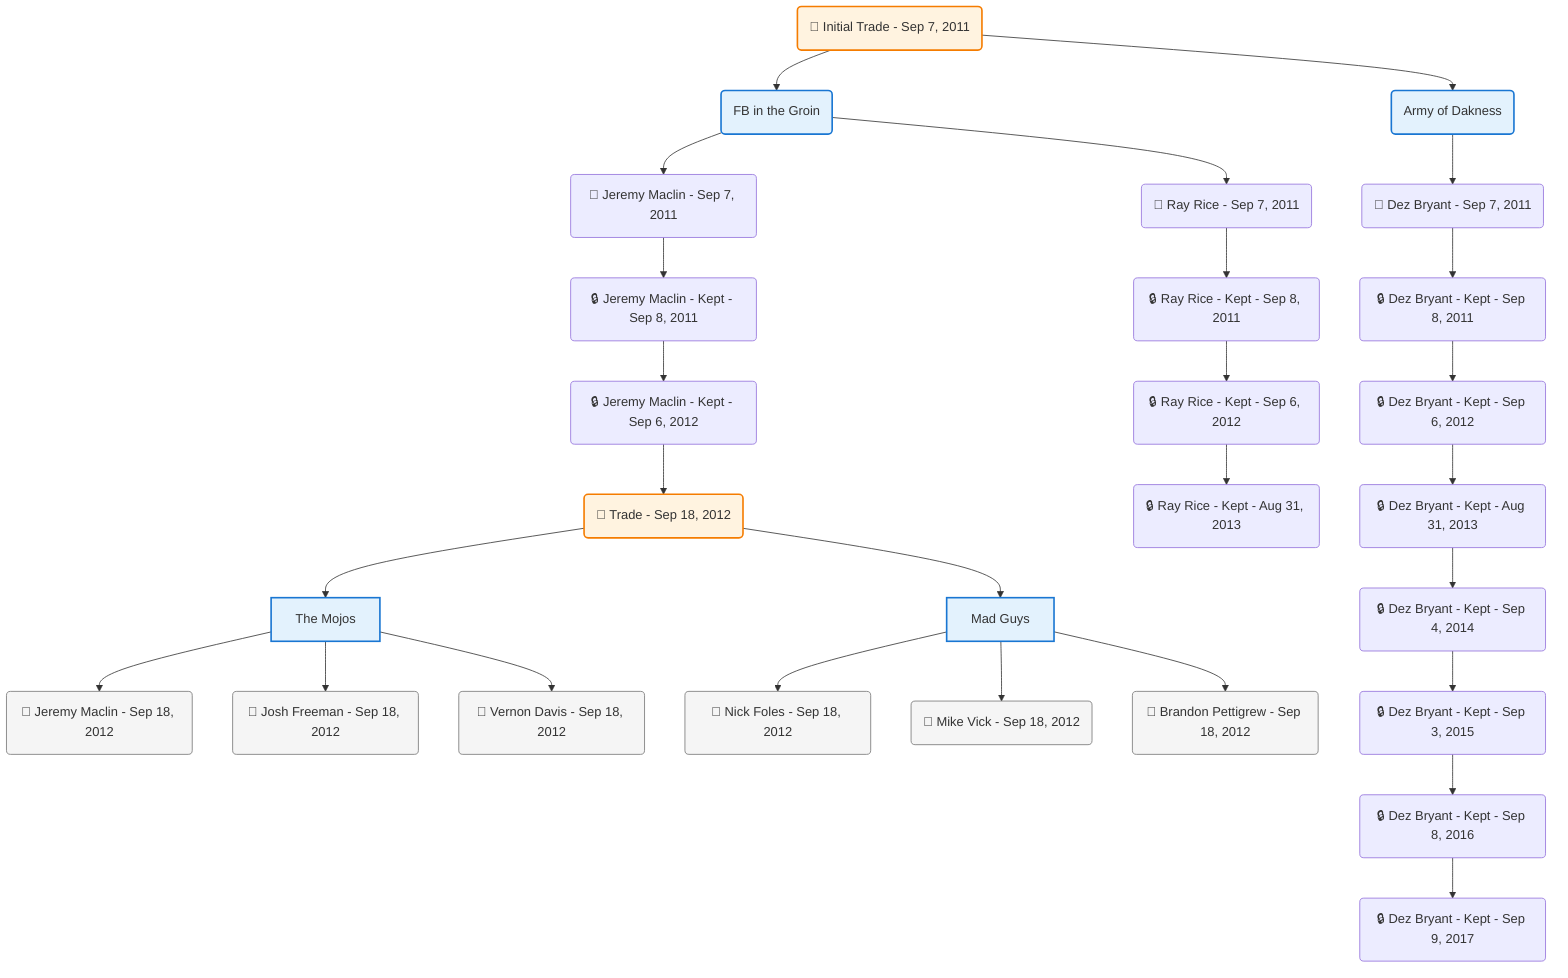 flowchart TD

    TRADE_MAIN("🔄 Initial Trade - Sep 7, 2011")
    TEAM_1("FB in the Groin")
    TEAM_2("Army of Dakness")
    NODE_189e6f3b-e091-4bbe-8965-758db555e80e("🔄 Jeremy Maclin - Sep 7, 2011")
    NODE_586c520e-c6d6-4e27-b4b3-e5f9c1b07e1c("🔒 Jeremy Maclin - Kept - Sep 8, 2011")
    NODE_0e3a4b65-9d09-41fe-8a76-60397748ca8e("🔒 Jeremy Maclin - Kept - Sep 6, 2012")
    TRADE_3144c309-a5a7-431f-a458-1ab9b6637def_3("🔄 Trade - Sep 18, 2012")
    TEAM_bbe2d0ad-54cf-4c22-be82-b2a5f262a157_4["The Mojos"]
    NODE_b79cddab-14c7-4b30-9041-44355143e173("🔄 Jeremy Maclin - Sep 18, 2012")
    NODE_cbe3c3eb-45d7-45f3-92a4-35edc317d401("🔄 Josh Freeman - Sep 18, 2012")
    NODE_690e993b-c693-4db1-921e-56e92ee1f060("🔄 Vernon Davis - Sep 18, 2012")
    TEAM_f5908944-6efd-40eb-af54-6c53004e0e2f_5["Mad Guys"]
    NODE_7fe7f3a4-8820-4dd0-9031-0dad16708101("🔄 Nick Foles - Sep 18, 2012")
    NODE_acec2ab5-9d06-440b-bd52-1b12ff849be4("🔄 Mike Vick - Sep 18, 2012")
    NODE_1501fe2b-4de2-411d-af0d-d5cd586c26ce("🔄 Brandon Pettigrew - Sep 18, 2012")
    NODE_5c9fffe5-87d0-4cf6-8aa1-761b3ac55c65("🔄 Ray Rice - Sep 7, 2011")
    NODE_ebcdcf70-d10a-4fba-9249-5d7d1bbf4d6b("🔒 Ray Rice - Kept - Sep 8, 2011")
    NODE_f0c4785d-708a-4784-b2f7-e92497a1a329("🔒 Ray Rice - Kept - Sep 6, 2012")
    NODE_351f5264-da2b-4e23-9d0e-a8f7fc93cb94("🔒 Ray Rice - Kept - Aug 31, 2013")
    NODE_cb7dfbd3-3d97-44f1-abcd-a538594a5763("🔄 Dez Bryant - Sep 7, 2011")
    NODE_561e0258-af46-4f94-990b-6692473d2ba3("🔒 Dez Bryant - Kept - Sep 8, 2011")
    NODE_dbff5ce9-d39a-4e35-ba10-3e7426702af2("🔒 Dez Bryant - Kept - Sep 6, 2012")
    NODE_e1bf0cb7-c01b-4b12-8f21-c966d0750549("🔒 Dez Bryant - Kept - Aug 31, 2013")
    NODE_2916941f-84af-4b5c-b128-0501e1d88adf("🔒 Dez Bryant - Kept - Sep 4, 2014")
    NODE_b76ffa9f-fd78-47fa-8541-72ea1deba7d2("🔒 Dez Bryant - Kept - Sep 3, 2015")
    NODE_f2dff9af-e2f9-40d2-9864-ed6e57e70dd9("🔒 Dez Bryant - Kept - Sep 8, 2016")
    NODE_2dfd3151-b2ca-4a94-aba0-5d0e17537263("🔒 Dez Bryant - Kept - Sep 9, 2017")

    TRADE_MAIN --> TEAM_1
    TRADE_MAIN --> TEAM_2
    TEAM_1 --> NODE_189e6f3b-e091-4bbe-8965-758db555e80e
    NODE_189e6f3b-e091-4bbe-8965-758db555e80e --> NODE_586c520e-c6d6-4e27-b4b3-e5f9c1b07e1c
    NODE_586c520e-c6d6-4e27-b4b3-e5f9c1b07e1c --> NODE_0e3a4b65-9d09-41fe-8a76-60397748ca8e
    NODE_0e3a4b65-9d09-41fe-8a76-60397748ca8e --> TRADE_3144c309-a5a7-431f-a458-1ab9b6637def_3
    TRADE_3144c309-a5a7-431f-a458-1ab9b6637def_3 --> TEAM_bbe2d0ad-54cf-4c22-be82-b2a5f262a157_4
    TEAM_bbe2d0ad-54cf-4c22-be82-b2a5f262a157_4 --> NODE_b79cddab-14c7-4b30-9041-44355143e173
    TEAM_bbe2d0ad-54cf-4c22-be82-b2a5f262a157_4 --> NODE_cbe3c3eb-45d7-45f3-92a4-35edc317d401
    TEAM_bbe2d0ad-54cf-4c22-be82-b2a5f262a157_4 --> NODE_690e993b-c693-4db1-921e-56e92ee1f060
    TRADE_3144c309-a5a7-431f-a458-1ab9b6637def_3 --> TEAM_f5908944-6efd-40eb-af54-6c53004e0e2f_5
    TEAM_f5908944-6efd-40eb-af54-6c53004e0e2f_5 --> NODE_7fe7f3a4-8820-4dd0-9031-0dad16708101
    TEAM_f5908944-6efd-40eb-af54-6c53004e0e2f_5 --> NODE_acec2ab5-9d06-440b-bd52-1b12ff849be4
    TEAM_f5908944-6efd-40eb-af54-6c53004e0e2f_5 --> NODE_1501fe2b-4de2-411d-af0d-d5cd586c26ce
    TEAM_1 --> NODE_5c9fffe5-87d0-4cf6-8aa1-761b3ac55c65
    NODE_5c9fffe5-87d0-4cf6-8aa1-761b3ac55c65 --> NODE_ebcdcf70-d10a-4fba-9249-5d7d1bbf4d6b
    NODE_ebcdcf70-d10a-4fba-9249-5d7d1bbf4d6b --> NODE_f0c4785d-708a-4784-b2f7-e92497a1a329
    NODE_f0c4785d-708a-4784-b2f7-e92497a1a329 --> NODE_351f5264-da2b-4e23-9d0e-a8f7fc93cb94
    TEAM_2 --> NODE_cb7dfbd3-3d97-44f1-abcd-a538594a5763
    NODE_cb7dfbd3-3d97-44f1-abcd-a538594a5763 --> NODE_561e0258-af46-4f94-990b-6692473d2ba3
    NODE_561e0258-af46-4f94-990b-6692473d2ba3 --> NODE_dbff5ce9-d39a-4e35-ba10-3e7426702af2
    NODE_dbff5ce9-d39a-4e35-ba10-3e7426702af2 --> NODE_e1bf0cb7-c01b-4b12-8f21-c966d0750549
    NODE_e1bf0cb7-c01b-4b12-8f21-c966d0750549 --> NODE_2916941f-84af-4b5c-b128-0501e1d88adf
    NODE_2916941f-84af-4b5c-b128-0501e1d88adf --> NODE_b76ffa9f-fd78-47fa-8541-72ea1deba7d2
    NODE_b76ffa9f-fd78-47fa-8541-72ea1deba7d2 --> NODE_f2dff9af-e2f9-40d2-9864-ed6e57e70dd9
    NODE_f2dff9af-e2f9-40d2-9864-ed6e57e70dd9 --> NODE_2dfd3151-b2ca-4a94-aba0-5d0e17537263

    %% Node styling
    classDef teamNode fill:#e3f2fd,stroke:#1976d2,stroke-width:2px
    classDef tradeNode fill:#fff3e0,stroke:#f57c00,stroke-width:2px
    classDef playerNode fill:#f3e5f5,stroke:#7b1fa2,stroke-width:1px
    classDef nonRootPlayerNode fill:#f5f5f5,stroke:#757575,stroke-width:1px
    classDef endNode fill:#ffebee,stroke:#c62828,stroke-width:2px
    classDef waiverNode fill:#e8f5e8,stroke:#388e3c,stroke-width:2px
    classDef championshipNode fill:#fff9c4,stroke:#f57f17,stroke-width:3px

    class TEAM_1,TEAM_2,TEAM_bbe2d0ad-54cf-4c22-be82-b2a5f262a157_4,TEAM_f5908944-6efd-40eb-af54-6c53004e0e2f_5 teamNode
    class NODE_b79cddab-14c7-4b30-9041-44355143e173,NODE_cbe3c3eb-45d7-45f3-92a4-35edc317d401,NODE_690e993b-c693-4db1-921e-56e92ee1f060,NODE_7fe7f3a4-8820-4dd0-9031-0dad16708101,NODE_acec2ab5-9d06-440b-bd52-1b12ff849be4,NODE_1501fe2b-4de2-411d-af0d-d5cd586c26ce nonRootPlayerNode
    class TRADE_MAIN,TRADE_3144c309-a5a7-431f-a458-1ab9b6637def_3 tradeNode